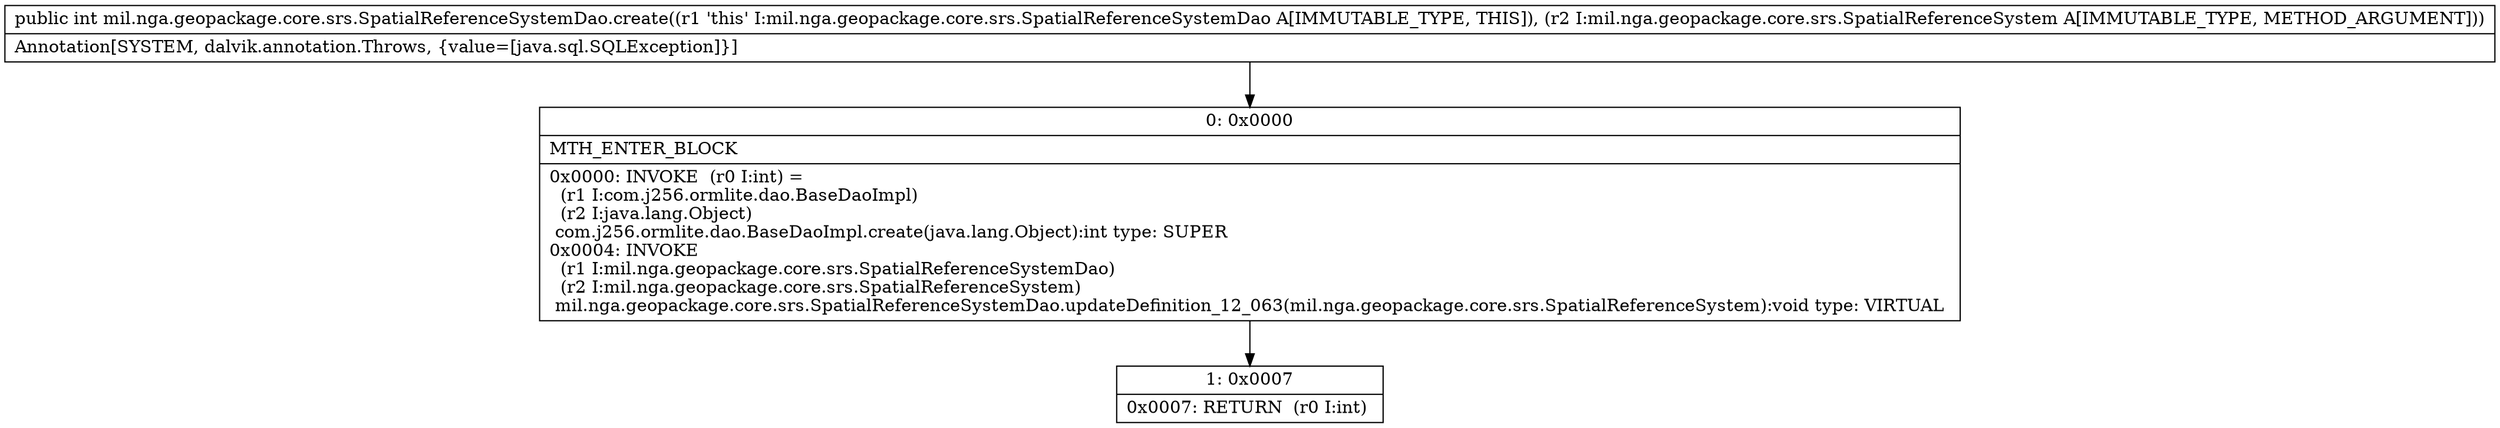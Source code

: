 digraph "CFG formil.nga.geopackage.core.srs.SpatialReferenceSystemDao.create(Lmil\/nga\/geopackage\/core\/srs\/SpatialReferenceSystem;)I" {
Node_0 [shape=record,label="{0\:\ 0x0000|MTH_ENTER_BLOCK\l|0x0000: INVOKE  (r0 I:int) = \l  (r1 I:com.j256.ormlite.dao.BaseDaoImpl)\l  (r2 I:java.lang.Object)\l com.j256.ormlite.dao.BaseDaoImpl.create(java.lang.Object):int type: SUPER \l0x0004: INVOKE  \l  (r1 I:mil.nga.geopackage.core.srs.SpatialReferenceSystemDao)\l  (r2 I:mil.nga.geopackage.core.srs.SpatialReferenceSystem)\l mil.nga.geopackage.core.srs.SpatialReferenceSystemDao.updateDefinition_12_063(mil.nga.geopackage.core.srs.SpatialReferenceSystem):void type: VIRTUAL \l}"];
Node_1 [shape=record,label="{1\:\ 0x0007|0x0007: RETURN  (r0 I:int) \l}"];
MethodNode[shape=record,label="{public int mil.nga.geopackage.core.srs.SpatialReferenceSystemDao.create((r1 'this' I:mil.nga.geopackage.core.srs.SpatialReferenceSystemDao A[IMMUTABLE_TYPE, THIS]), (r2 I:mil.nga.geopackage.core.srs.SpatialReferenceSystem A[IMMUTABLE_TYPE, METHOD_ARGUMENT]))  | Annotation[SYSTEM, dalvik.annotation.Throws, \{value=[java.sql.SQLException]\}]\l}"];
MethodNode -> Node_0;
Node_0 -> Node_1;
}

